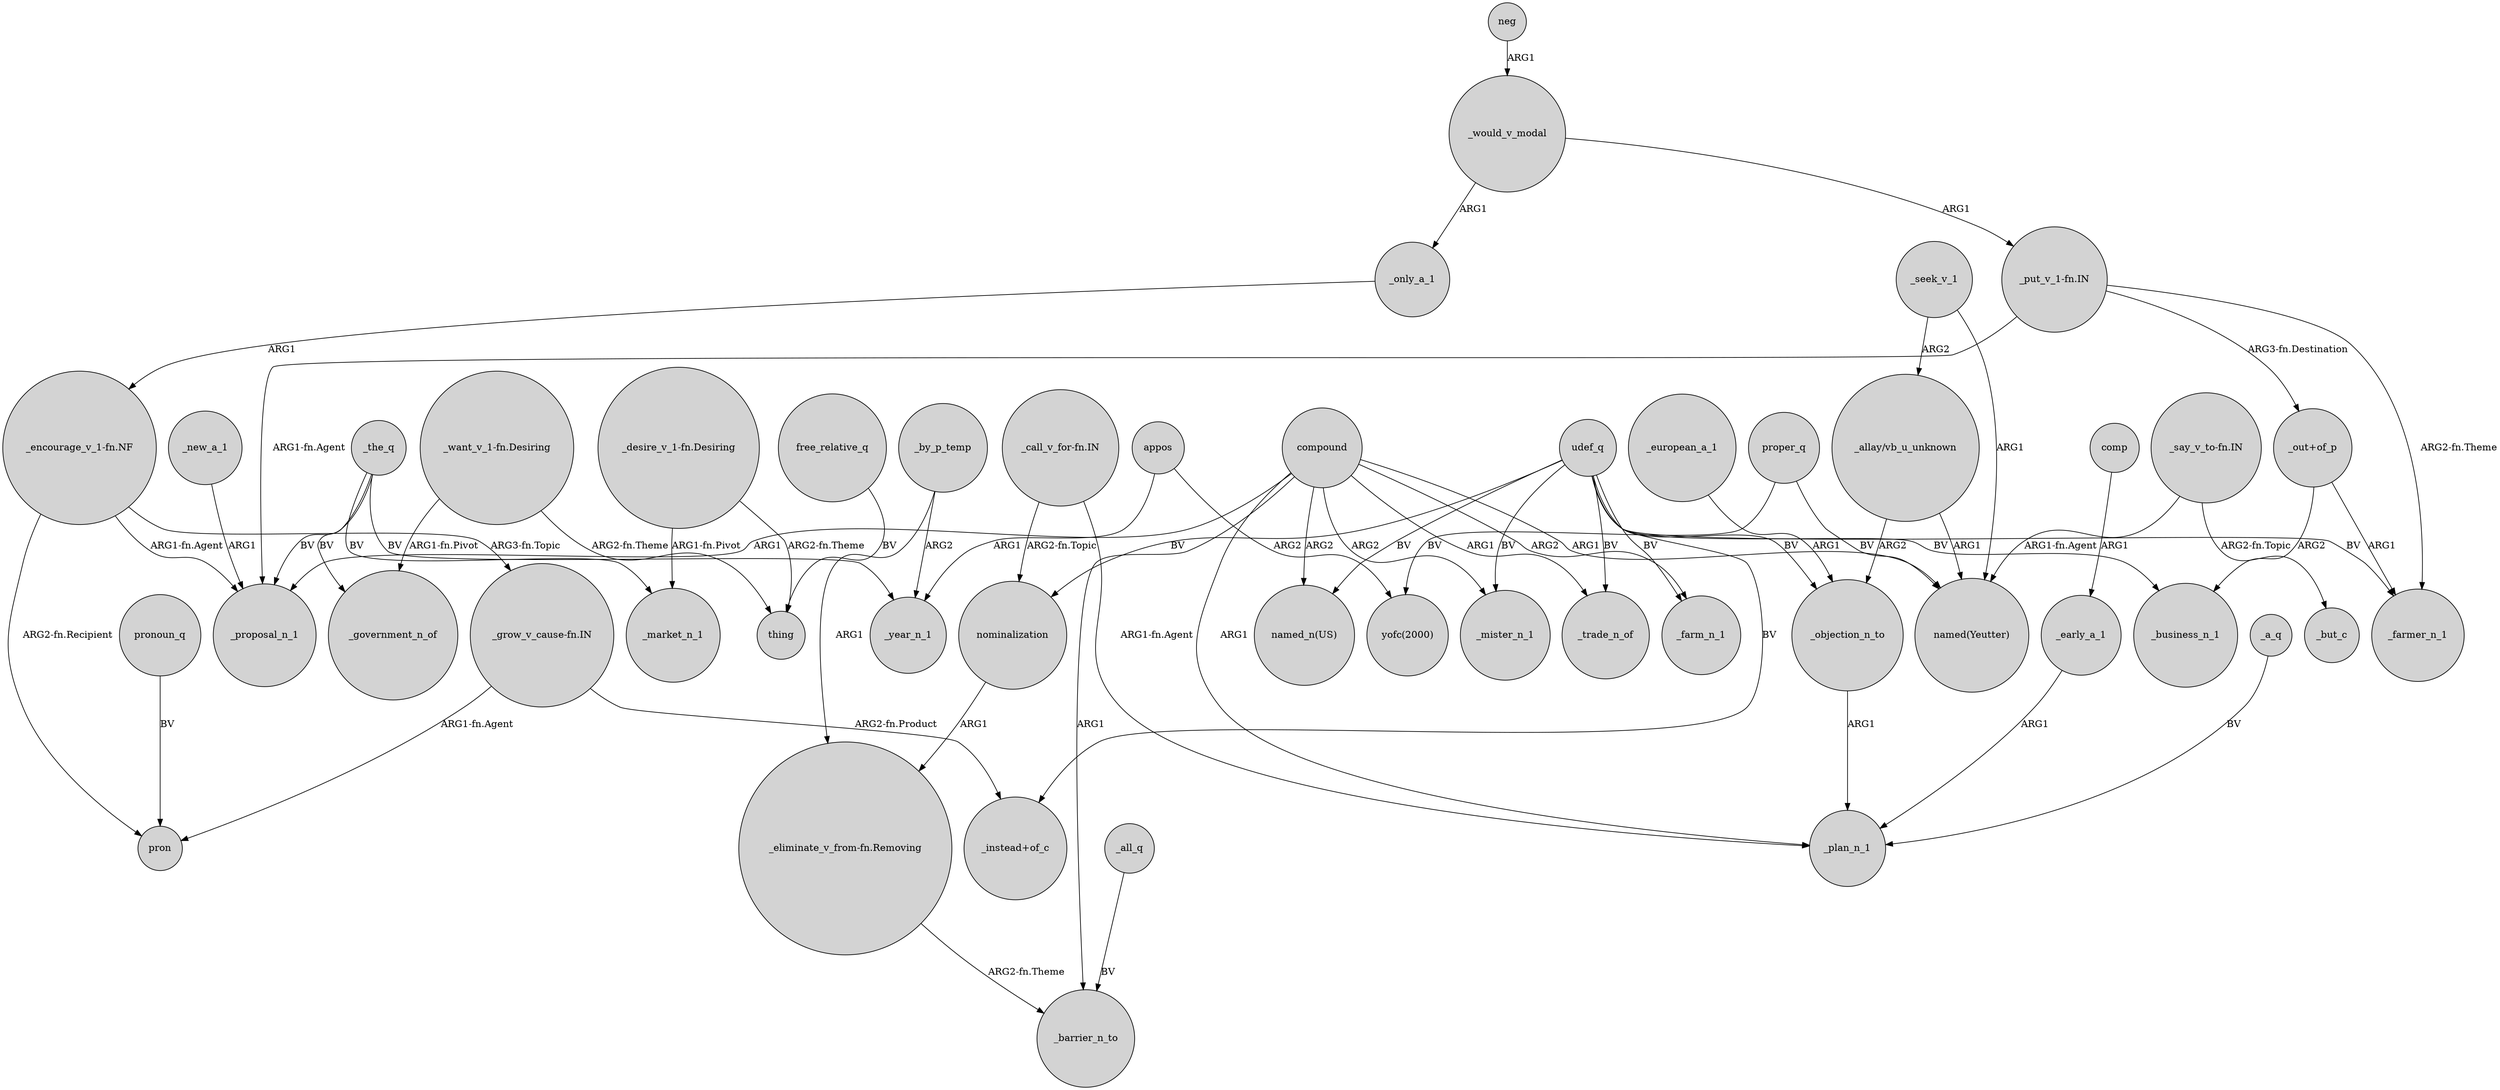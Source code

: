 digraph {
	node [shape=circle style=filled]
	udef_q -> "_instead+of_c" [label=BV]
	udef_q -> _trade_n_of [label=BV]
	_by_p_temp -> "_eliminate_v_from-fn.Removing" [label=ARG1]
	neg -> _would_v_modal [label=ARG1]
	_the_q -> _proposal_n_1 [label=BV]
	udef_q -> "named_n(US)" [label=BV]
	"_desire_v_1-fn.Desiring" -> _market_n_1 [label="ARG1-fn.Pivot"]
	_objection_n_to -> _plan_n_1 [label=ARG1]
	appos -> _year_n_1 [label=ARG1]
	compound -> _mister_n_1 [label=ARG2]
	compound -> _trade_n_of [label=ARG1]
	_would_v_modal -> "_put_v_1-fn.IN" [label=ARG1]
	"_want_v_1-fn.Desiring" -> thing [label="ARG2-fn.Theme"]
	udef_q -> _mister_n_1 [label=BV]
	"_out+of_p" -> _business_n_1 [label=ARG2]
	"_put_v_1-fn.IN" -> "_out+of_p" [label="ARG3-fn.Destination"]
	compound -> _plan_n_1 [label=ARG1]
	"_call_v_for-fn.IN" -> _plan_n_1 [label="ARG1-fn.Agent"]
	"_allay/vb_u_unknown" -> _objection_n_to [label=ARG2]
	compound -> "named_n(US)" [label=ARG2]
	"_out+of_p" -> _farmer_n_1 [label=ARG1]
	proper_q -> "yofc(2000)" [label=BV]
	"_say_v_to-fn.IN" -> _but_c [label="ARG2-fn.Topic"]
	"_encourage_v_1-fn.NF" -> _proposal_n_1 [label="ARG1-fn.Agent"]
	udef_q -> _objection_n_to [label=BV]
	pronoun_q -> pron [label=BV]
	_new_a_1 -> _proposal_n_1 [label=ARG1]
	_would_v_modal -> _only_a_1 [label=ARG1]
	compound -> "named(Yeutter)" [label=ARG1]
	_only_a_1 -> "_encourage_v_1-fn.NF" [label=ARG1]
	appos -> "yofc(2000)" [label=ARG2]
	_seek_v_1 -> "_allay/vb_u_unknown" [label=ARG2]
	"_call_v_for-fn.IN" -> nominalization [label="ARG2-fn.Topic"]
	proper_q -> "named(Yeutter)" [label=BV]
	_by_p_temp -> _year_n_1 [label=ARG2]
	_european_a_1 -> _objection_n_to [label=ARG1]
	"_put_v_1-fn.IN" -> _proposal_n_1 [label="ARG1-fn.Agent"]
	"_eliminate_v_from-fn.Removing" -> _barrier_n_to [label="ARG2-fn.Theme"]
	free_relative_q -> thing [label=BV]
	"_encourage_v_1-fn.NF" -> pron [label="ARG2-fn.Recipient"]
	"_say_v_to-fn.IN" -> "named(Yeutter)" [label="ARG1-fn.Agent"]
	"_grow_v_cause-fn.IN" -> "_instead+of_c" [label="ARG2-fn.Product"]
	"_desire_v_1-fn.Desiring" -> thing [label="ARG2-fn.Theme"]
	"_want_v_1-fn.Desiring" -> _government_n_of [label="ARG1-fn.Pivot"]
	_all_q -> _barrier_n_to [label=BV]
	_early_a_1 -> _plan_n_1 [label=ARG1]
	_seek_v_1 -> "named(Yeutter)" [label=ARG1]
	udef_q -> nominalization [label=BV]
	_the_q -> _year_n_1 [label=BV]
	compound -> _farm_n_1 [label=ARG2]
	"_encourage_v_1-fn.NF" -> "_grow_v_cause-fn.IN" [label="ARG3-fn.Topic"]
	udef_q -> _farmer_n_1 [label=BV]
	_the_q -> _government_n_of [label=BV]
	"_put_v_1-fn.IN" -> _farmer_n_1 [label="ARG2-fn.Theme"]
	udef_q -> _business_n_1 [label=BV]
	"_allay/vb_u_unknown" -> "named(Yeutter)" [label=ARG1]
	compound -> _barrier_n_to [label=ARG1]
	udef_q -> _farm_n_1 [label=BV]
	compound -> _proposal_n_1 [label=ARG1]
	nominalization -> "_eliminate_v_from-fn.Removing" [label=ARG1]
	_the_q -> _market_n_1 [label=BV]
	comp -> _early_a_1 [label=ARG1]
	_a_q -> _plan_n_1 [label=BV]
	"_grow_v_cause-fn.IN" -> pron [label="ARG1-fn.Agent"]
}
